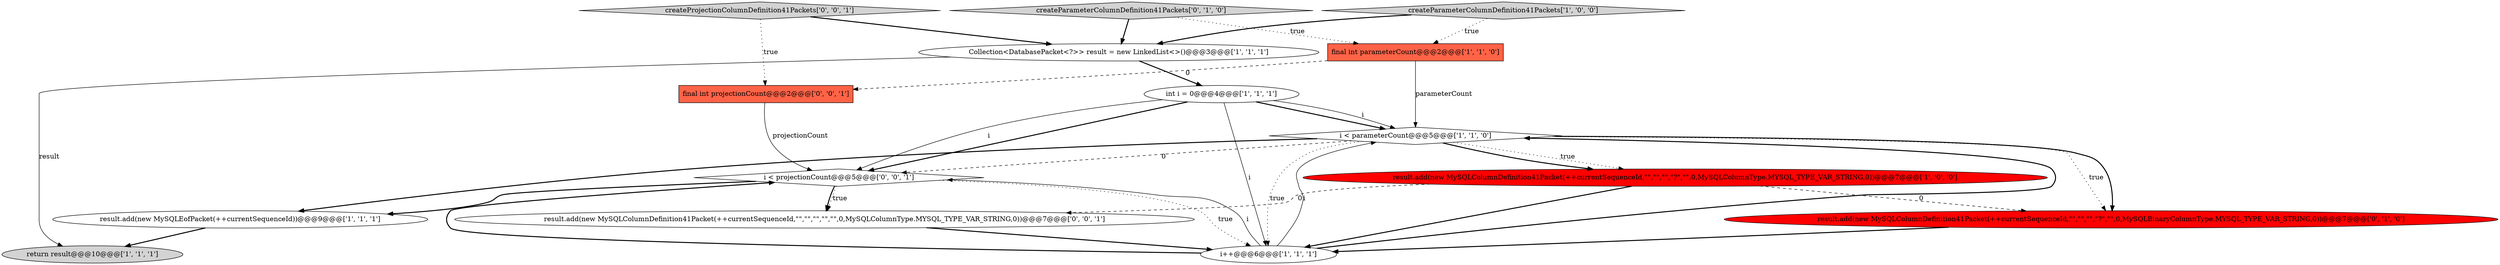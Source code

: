digraph {
6 [style = filled, label = "Collection<DatabasePacket<?>> result = new LinkedList<>()@@@3@@@['1', '1', '1']", fillcolor = white, shape = ellipse image = "AAA0AAABBB1BBB"];
1 [style = filled, label = "result.add(new MySQLEofPacket(++currentSequenceId))@@@9@@@['1', '1', '1']", fillcolor = white, shape = ellipse image = "AAA0AAABBB1BBB"];
2 [style = filled, label = "final int parameterCount@@@2@@@['1', '1', '0']", fillcolor = tomato, shape = box image = "AAA0AAABBB1BBB"];
0 [style = filled, label = "return result@@@10@@@['1', '1', '1']", fillcolor = lightgray, shape = ellipse image = "AAA0AAABBB1BBB"];
3 [style = filled, label = "i < parameterCount@@@5@@@['1', '1', '0']", fillcolor = white, shape = diamond image = "AAA0AAABBB1BBB"];
12 [style = filled, label = "i < projectionCount@@@5@@@['0', '0', '1']", fillcolor = white, shape = diamond image = "AAA0AAABBB3BBB"];
8 [style = filled, label = "i++@@@6@@@['1', '1', '1']", fillcolor = white, shape = ellipse image = "AAA0AAABBB1BBB"];
9 [style = filled, label = "result.add(new MySQLColumnDefinition41Packet(++currentSequenceId,\"\",\"\",\"\",\"?\",\"\",0,MySQLBinaryColumnType.MYSQL_TYPE_VAR_STRING,0))@@@7@@@['0', '1', '0']", fillcolor = red, shape = ellipse image = "AAA1AAABBB2BBB"];
4 [style = filled, label = "result.add(new MySQLColumnDefinition41Packet(++currentSequenceId,\"\",\"\",\"\",\"?\",\"\",0,MySQLColumnType.MYSQL_TYPE_VAR_STRING,0))@@@7@@@['1', '0', '0']", fillcolor = red, shape = ellipse image = "AAA1AAABBB1BBB"];
14 [style = filled, label = "result.add(new MySQLColumnDefinition41Packet(++currentSequenceId,\"\",\"\",\"\",\"\",\"\",0,MySQLColumnType.MYSQL_TYPE_VAR_STRING,0))@@@7@@@['0', '0', '1']", fillcolor = white, shape = ellipse image = "AAA0AAABBB3BBB"];
5 [style = filled, label = "createParameterColumnDefinition41Packets['1', '0', '0']", fillcolor = lightgray, shape = diamond image = "AAA0AAABBB1BBB"];
7 [style = filled, label = "int i = 0@@@4@@@['1', '1', '1']", fillcolor = white, shape = ellipse image = "AAA0AAABBB1BBB"];
11 [style = filled, label = "createProjectionColumnDefinition41Packets['0', '0', '1']", fillcolor = lightgray, shape = diamond image = "AAA0AAABBB3BBB"];
13 [style = filled, label = "final int projectionCount@@@2@@@['0', '0', '1']", fillcolor = tomato, shape = box image = "AAA0AAABBB3BBB"];
10 [style = filled, label = "createParameterColumnDefinition41Packets['0', '1', '0']", fillcolor = lightgray, shape = diamond image = "AAA0AAABBB2BBB"];
8->3 [style = solid, label="i"];
3->1 [style = bold, label=""];
7->3 [style = solid, label="i"];
7->12 [style = bold, label=""];
12->8 [style = dotted, label="true"];
11->6 [style = bold, label=""];
8->3 [style = bold, label=""];
6->0 [style = solid, label="result"];
3->4 [style = dotted, label="true"];
1->0 [style = bold, label=""];
11->13 [style = dotted, label="true"];
2->3 [style = solid, label="parameterCount"];
3->9 [style = dotted, label="true"];
9->8 [style = bold, label=""];
12->1 [style = bold, label=""];
3->4 [style = bold, label=""];
10->6 [style = bold, label=""];
7->3 [style = bold, label=""];
7->12 [style = solid, label="i"];
3->9 [style = bold, label=""];
12->14 [style = dotted, label="true"];
4->9 [style = dashed, label="0"];
13->12 [style = solid, label="projectionCount"];
3->12 [style = dashed, label="0"];
5->6 [style = bold, label=""];
10->2 [style = dotted, label="true"];
2->13 [style = dashed, label="0"];
12->14 [style = bold, label=""];
4->8 [style = bold, label=""];
4->14 [style = dashed, label="0"];
14->8 [style = bold, label=""];
6->7 [style = bold, label=""];
3->8 [style = dotted, label="true"];
7->8 [style = solid, label="i"];
8->12 [style = solid, label="i"];
8->12 [style = bold, label=""];
5->2 [style = dotted, label="true"];
}
